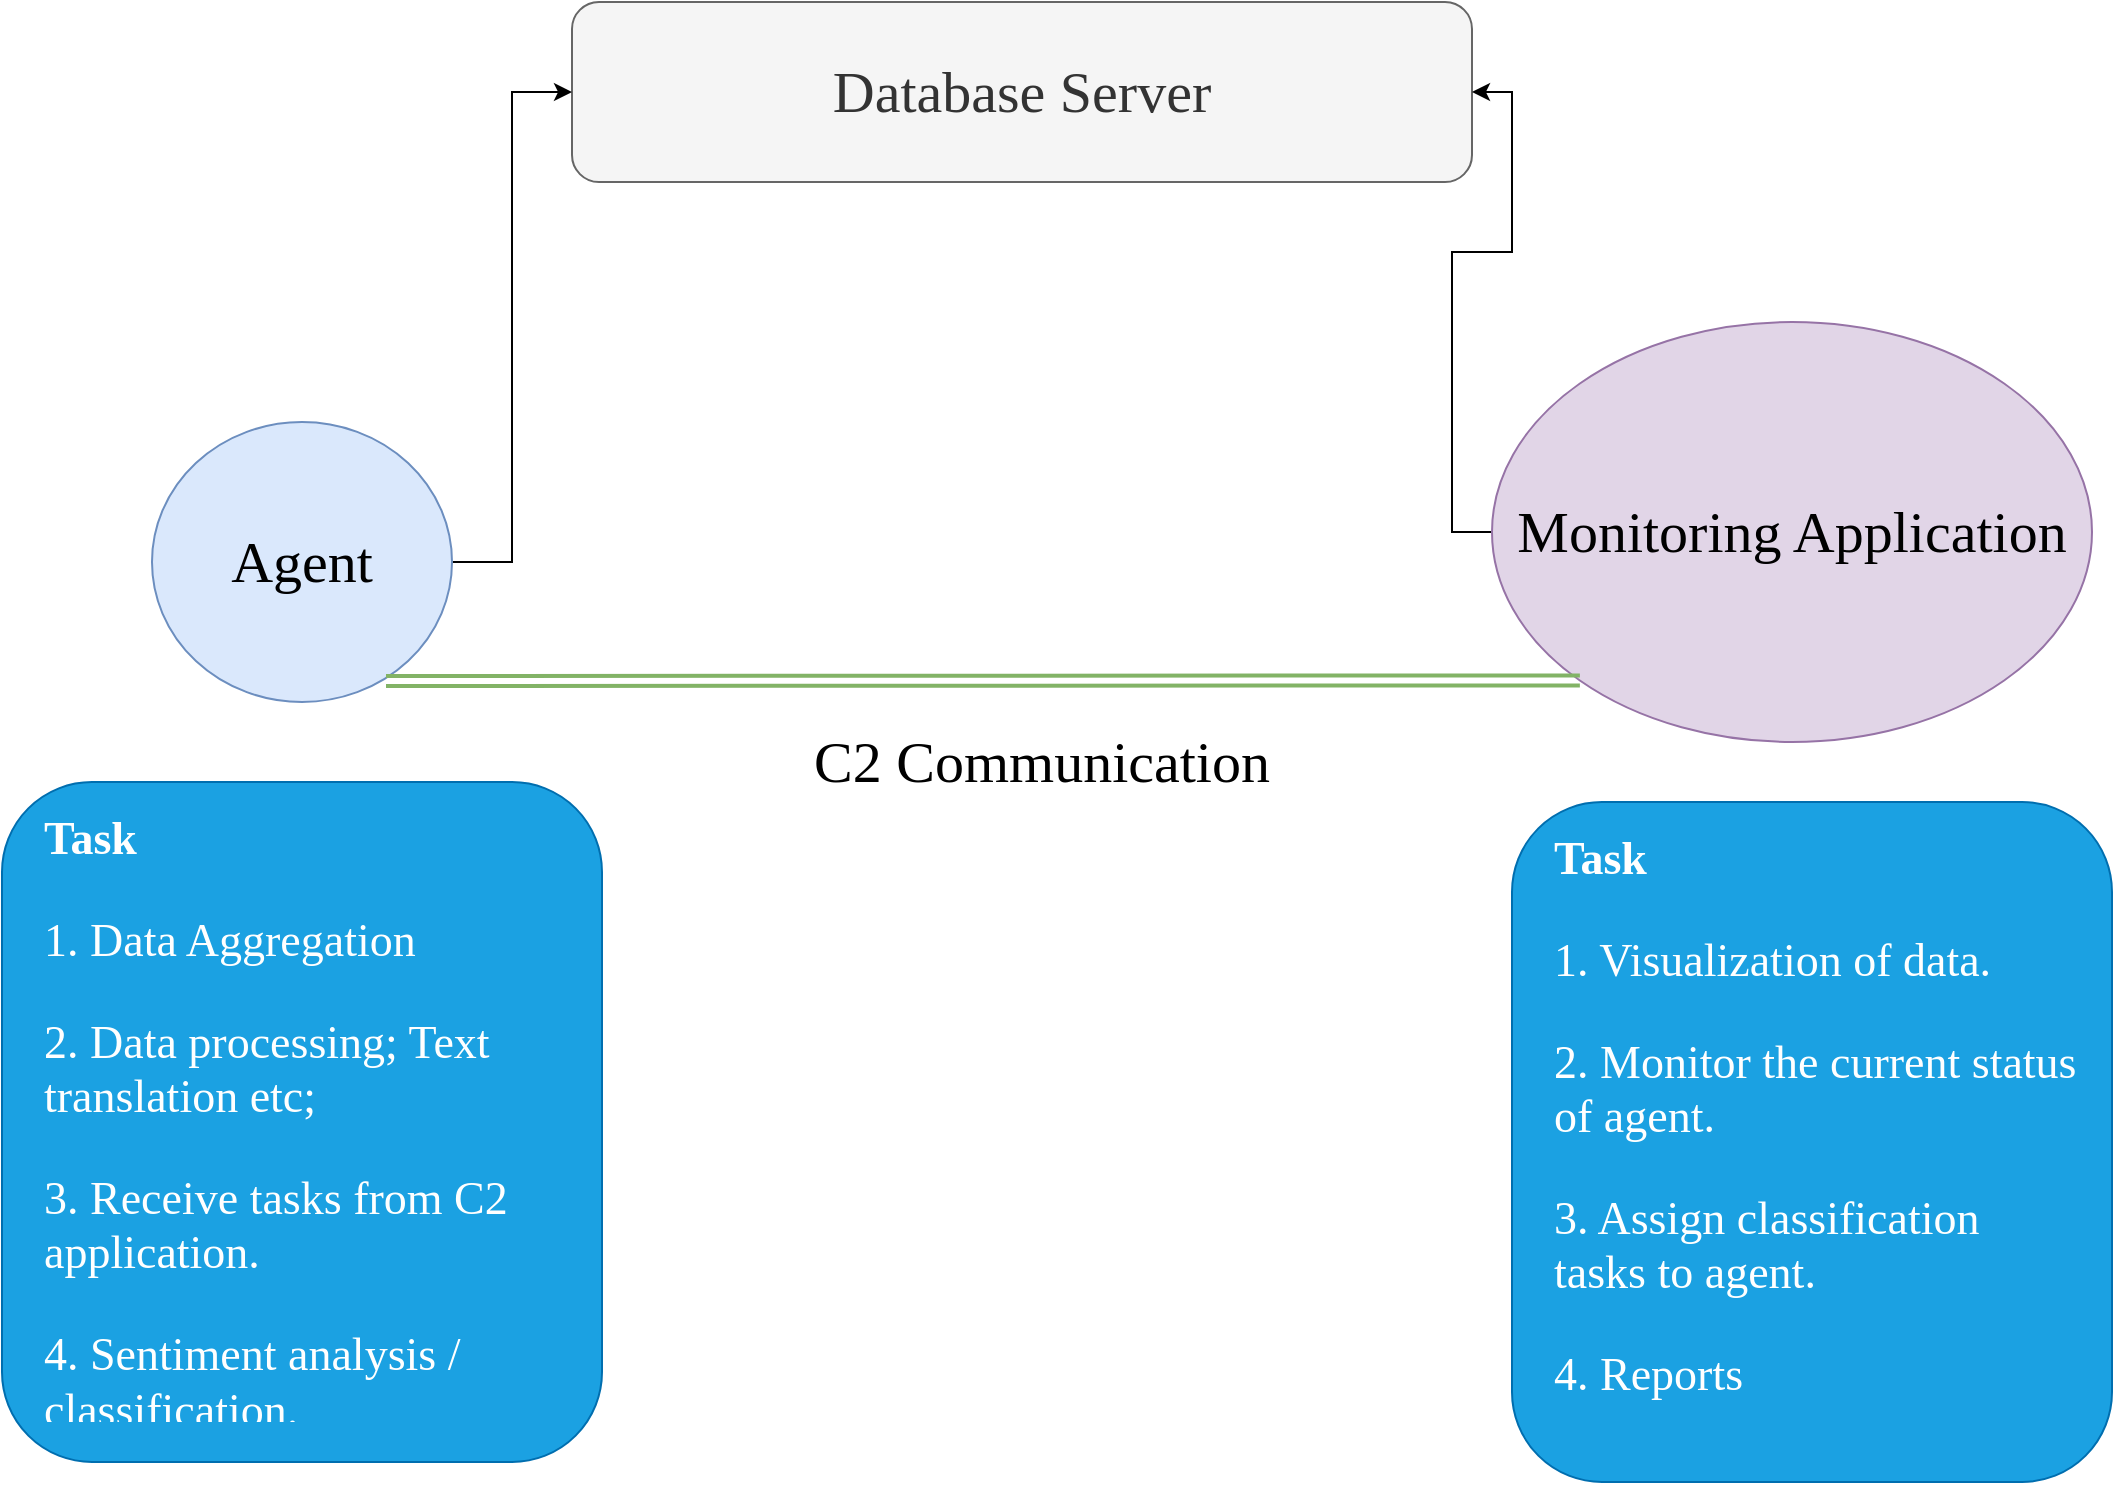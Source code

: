 <mxfile version="13.0.3" type="device" pages="3"><diagram id="vCEDg4k368DJNewDiZhZ" name="framework"><mxGraphModel dx="1383" dy="1038" grid="1" gridSize="10" guides="1" tooltips="1" connect="1" arrows="1" fold="1" page="1" pageScale="1" pageWidth="1169" pageHeight="827" math="0" shadow="0"><root><mxCell id="aof6SGgHEfZGdCAhFrrq-0"/><mxCell id="aof6SGgHEfZGdCAhFrrq-1" parent="aof6SGgHEfZGdCAhFrrq-0"/><mxCell id="aof6SGgHEfZGdCAhFrrq-2" value="Database Server" style="rounded=1;whiteSpace=wrap;html=1;fontFamily=Comic Sans MS;fontSize=29;fillColor=#f5f5f5;strokeColor=#666666;fontColor=#333333;" vertex="1" parent="aof6SGgHEfZGdCAhFrrq-1"><mxGeometry x="330" y="70" width="450" height="90" as="geometry"/></mxCell><mxCell id="aof6SGgHEfZGdCAhFrrq-6" style="edgeStyle=orthogonalEdgeStyle;rounded=0;orthogonalLoop=1;jettySize=auto;html=1;entryX=0;entryY=0.5;entryDx=0;entryDy=0;fontFamily=Comic Sans MS;fontSize=29;" edge="1" parent="aof6SGgHEfZGdCAhFrrq-1" source="aof6SGgHEfZGdCAhFrrq-3" target="aof6SGgHEfZGdCAhFrrq-2"><mxGeometry relative="1" as="geometry"/></mxCell><mxCell id="aof6SGgHEfZGdCAhFrrq-3" value="Agent" style="ellipse;whiteSpace=wrap;html=1;fontFamily=Comic Sans MS;fontSize=29;fillColor=#dae8fc;strokeColor=#6c8ebf;" vertex="1" parent="aof6SGgHEfZGdCAhFrrq-1"><mxGeometry x="120" y="280" width="150" height="140" as="geometry"/></mxCell><mxCell id="aof6SGgHEfZGdCAhFrrq-8" style="edgeStyle=orthogonalEdgeStyle;rounded=0;orthogonalLoop=1;jettySize=auto;html=1;entryX=1;entryY=0.5;entryDx=0;entryDy=0;fontFamily=Comic Sans MS;fontSize=29;" edge="1" parent="aof6SGgHEfZGdCAhFrrq-1" source="aof6SGgHEfZGdCAhFrrq-5" target="aof6SGgHEfZGdCAhFrrq-2"><mxGeometry relative="1" as="geometry"/></mxCell><mxCell id="aof6SGgHEfZGdCAhFrrq-5" value="Monitoring Application" style="ellipse;whiteSpace=wrap;html=1;fontFamily=Comic Sans MS;fontSize=29;fillColor=#e1d5e7;strokeColor=#9673a6;" vertex="1" parent="aof6SGgHEfZGdCAhFrrq-1"><mxGeometry x="790" y="230" width="300" height="210" as="geometry"/></mxCell><mxCell id="aof6SGgHEfZGdCAhFrrq-9" value="" style="shape=link;html=1;fontFamily=Comic Sans MS;fontSize=29;entryX=0;entryY=1;entryDx=0;entryDy=0;exitX=0.78;exitY=0.925;exitDx=0;exitDy=0;exitPerimeter=0;fillColor=#d5e8d4;strokeColor=#82b366;strokeWidth=2;" edge="1" parent="aof6SGgHEfZGdCAhFrrq-1" source="aof6SGgHEfZGdCAhFrrq-3" target="aof6SGgHEfZGdCAhFrrq-5"><mxGeometry width="50" height="50" relative="1" as="geometry"><mxPoint x="510" y="450" as="sourcePoint"/><mxPoint x="560" y="400" as="targetPoint"/></mxGeometry></mxCell><mxCell id="aof6SGgHEfZGdCAhFrrq-10" value="C2 Communication" style="text;html=1;strokeColor=none;fillColor=none;align=center;verticalAlign=middle;whiteSpace=wrap;rounded=0;fontFamily=Comic Sans MS;fontSize=29;" vertex="1" parent="aof6SGgHEfZGdCAhFrrq-1"><mxGeometry x="390" y="420" width="350" height="60" as="geometry"/></mxCell><mxCell id="aof6SGgHEfZGdCAhFrrq-11" value="" style="rounded=1;whiteSpace=wrap;html=1;fontFamily=Comic Sans MS;fontSize=29;fillColor=#1ba1e2;strokeColor=#006EAF;fontColor=#FFFFFF;" vertex="1" parent="aof6SGgHEfZGdCAhFrrq-1"><mxGeometry x="45" y="460" width="300" height="340" as="geometry"/></mxCell><mxCell id="aof6SGgHEfZGdCAhFrrq-12" value="&lt;h1 style=&quot;font-size: 23px&quot;&gt;&lt;font color=&quot;#ffffff&quot;&gt;Task&lt;/font&gt;&lt;/h1&gt;&lt;p style=&quot;font-size: 23px&quot;&gt;&lt;font color=&quot;#ffffff&quot;&gt;1. Data Aggregation&lt;/font&gt;&lt;/p&gt;&lt;p style=&quot;font-size: 23px&quot;&gt;&lt;font color=&quot;#ffffff&quot;&gt;2. Data processing; Text translation etc;&lt;/font&gt;&lt;/p&gt;&lt;p style=&quot;font-size: 23px&quot;&gt;&lt;font color=&quot;#ffffff&quot;&gt;3. Receive tasks from C2 application.&lt;/font&gt;&lt;/p&gt;&lt;p style=&quot;font-size: 23px&quot;&gt;&lt;font color=&quot;#ffffff&quot;&gt;4. Sentiment analysis / classification.&lt;/font&gt;&lt;/p&gt;" style="text;html=1;strokeColor=none;fillColor=none;spacing=5;spacingTop=-20;whiteSpace=wrap;overflow=hidden;rounded=0;fontFamily=Comic Sans MS;fontSize=23;" vertex="1" parent="aof6SGgHEfZGdCAhFrrq-1"><mxGeometry x="61" y="470" width="270" height="310" as="geometry"/></mxCell><mxCell id="aof6SGgHEfZGdCAhFrrq-13" value="" style="rounded=1;whiteSpace=wrap;html=1;fontFamily=Comic Sans MS;fontSize=29;fillColor=#1ba1e2;strokeColor=#006EAF;fontColor=#FFFFFF;" vertex="1" parent="aof6SGgHEfZGdCAhFrrq-1"><mxGeometry x="800" y="470" width="300" height="340" as="geometry"/></mxCell><mxCell id="aof6SGgHEfZGdCAhFrrq-14" value="&lt;h1 style=&quot;font-size: 23px&quot;&gt;&lt;font color=&quot;#ffffff&quot;&gt;Task&lt;/font&gt;&lt;/h1&gt;&lt;p style=&quot;font-size: 23px&quot;&gt;&lt;font color=&quot;#ffffff&quot;&gt;1. Visualization of data.&lt;/font&gt;&lt;/p&gt;&lt;p style=&quot;font-size: 23px&quot;&gt;&lt;font color=&quot;#ffffff&quot;&gt;2. Monitor the current status of agent.&lt;/font&gt;&lt;/p&gt;&lt;p style=&quot;font-size: 23px&quot;&gt;&lt;font color=&quot;#ffffff&quot;&gt;3. Assign classification tasks to agent.&lt;/font&gt;&lt;/p&gt;&lt;p style=&quot;font-size: 23px&quot;&gt;&lt;font color=&quot;#ffffff&quot;&gt;4. Reports&lt;/font&gt;&lt;/p&gt;" style="text;html=1;strokeColor=none;fillColor=none;spacing=5;spacingTop=-20;whiteSpace=wrap;overflow=hidden;rounded=0;fontFamily=Comic Sans MS;fontSize=23;" vertex="1" parent="aof6SGgHEfZGdCAhFrrq-1"><mxGeometry x="816" y="480" width="270" height="310" as="geometry"/></mxCell></root></mxGraphModel></diagram><diagram id="W6Kh86kT8jqqTjXWkQpb" name="core"><mxGraphModel dx="1383" dy="1038" grid="1" gridSize="10" guides="1" tooltips="1" connect="1" arrows="1" fold="1" page="1" pageScale="1" pageWidth="1169" pageHeight="827" math="0" shadow="0"><root><mxCell id="0"/><mxCell id="1" parent="0"/><mxCell id="naJP3SxlLnnWIVnWB7rl-10" style="edgeStyle=orthogonalEdgeStyle;rounded=0;orthogonalLoop=1;jettySize=auto;html=1;" parent="1" source="naJP3SxlLnnWIVnWB7rl-3" target="naJP3SxlLnnWIVnWB7rl-7" edge="1"><mxGeometry relative="1" as="geometry"/></mxCell><mxCell id="naJP3SxlLnnWIVnWB7rl-3" value="&lt;br&gt;&lt;br&gt;&lt;br&gt;&lt;br&gt;&lt;br&gt;&lt;br&gt;&lt;br&gt;&lt;br&gt;&lt;br&gt;&lt;br&gt;&lt;br&gt;&lt;font style=&quot;font-size: 21px&quot;&gt;Core&lt;/font&gt;" style="ellipse;whiteSpace=wrap;html=1;fillColor=#ffe6cc;strokeColor=#d79b00;" parent="1" vertex="1"><mxGeometry x="140" y="203" width="650" height="290" as="geometry"/></mxCell><mxCell id="naJP3SxlLnnWIVnWB7rl-6" style="edgeStyle=orthogonalEdgeStyle;rounded=0;orthogonalLoop=1;jettySize=auto;html=1;entryX=0.5;entryY=0;entryDx=0;entryDy=0;" parent="1" source="naJP3SxlLnnWIVnWB7rl-1" target="naJP3SxlLnnWIVnWB7rl-5" edge="1"><mxGeometry relative="1" as="geometry"/></mxCell><mxCell id="naJP3SxlLnnWIVnWB7rl-1" value="Data Aggregation" style="rounded=1;whiteSpace=wrap;html=1;fontSize=17;" parent="1" vertex="1"><mxGeometry x="220" y="318" width="120" height="60" as="geometry"/></mxCell><mxCell id="naJP3SxlLnnWIVnWB7rl-2" value="Data Processing" style="rounded=1;whiteSpace=wrap;html=1;fontSize=18;" parent="1" vertex="1"><mxGeometry x="405" y="318" width="120" height="60" as="geometry"/></mxCell><mxCell id="naJP3SxlLnnWIVnWB7rl-4" value="Keywords extraction" style="rounded=1;whiteSpace=wrap;html=1;fontSize=16;" parent="1" vertex="1"><mxGeometry x="590" y="318" width="120" height="60" as="geometry"/></mxCell><mxCell id="naJP3SxlLnnWIVnWB7rl-5" value="Twitter API" style="rounded=1;whiteSpace=wrap;html=1;fontSize=19;" parent="1" vertex="1"><mxGeometry x="50" y="550" width="120" height="60" as="geometry"/></mxCell><mxCell id="naJP3SxlLnnWIVnWB7rl-7" value="" style="aspect=fixed;perimeter=ellipsePerimeter;html=1;align=center;shadow=0;dashed=0;spacingTop=3;image;image=img/lib/active_directory/database_server.svg;" parent="1" vertex="1"><mxGeometry x="424" y="60" width="82" height="100" as="geometry"/></mxCell><mxCell id="naJP3SxlLnnWIVnWB7rl-11" value="Database Server" style="text;html=1;strokeColor=none;fillColor=none;align=center;verticalAlign=middle;whiteSpace=wrap;rounded=0;fontSize=19;" parent="1" vertex="1"><mxGeometry x="506" y="100" width="174" height="50" as="geometry"/></mxCell></root></mxGraphModel></diagram><diagram id="zJwbW9vMFG1dTA6tF0Gq" name="Twitter API"><mxGraphModel dx="1383" dy="1038" grid="1" gridSize="10" guides="1" tooltips="1" connect="1" arrows="1" fold="1" page="1" pageScale="1" pageWidth="1169" pageHeight="827" math="0" shadow="0"><root><mxCell id="NB07j_ETVAyraM1RiUpq-0"/><mxCell id="NB07j_ETVAyraM1RiUpq-1" parent="NB07j_ETVAyraM1RiUpq-0"/><mxCell id="NB07j_ETVAyraM1RiUpq-4" style="edgeStyle=orthogonalEdgeStyle;rounded=0;orthogonalLoop=1;jettySize=auto;html=1;entryX=0.5;entryY=0;entryDx=0;entryDy=0;fontSize=12;" parent="NB07j_ETVAyraM1RiUpq-1" source="NB07j_ETVAyraM1RiUpq-2" target="NB07j_ETVAyraM1RiUpq-3" edge="1"><mxGeometry relative="1" as="geometry"/></mxCell><mxCell id="NB07j_ETVAyraM1RiUpq-10" style="edgeStyle=orthogonalEdgeStyle;rounded=0;orthogonalLoop=1;jettySize=auto;html=1;exitX=0;exitY=1;exitDx=0;exitDy=0;fontSize=18;" parent="NB07j_ETVAyraM1RiUpq-1" source="NB07j_ETVAyraM1RiUpq-2" target="NB07j_ETVAyraM1RiUpq-6" edge="1"><mxGeometry relative="1" as="geometry"/></mxCell><mxCell id="NB07j_ETVAyraM1RiUpq-11" style="edgeStyle=orthogonalEdgeStyle;rounded=0;orthogonalLoop=1;jettySize=auto;html=1;fontSize=18;" parent="NB07j_ETVAyraM1RiUpq-1" source="NB07j_ETVAyraM1RiUpq-2" target="NB07j_ETVAyraM1RiUpq-8" edge="1"><mxGeometry relative="1" as="geometry"/></mxCell><mxCell id="NB07j_ETVAyraM1RiUpq-12" style="edgeStyle=orthogonalEdgeStyle;rounded=0;orthogonalLoop=1;jettySize=auto;html=1;exitX=1;exitY=1;exitDx=0;exitDy=0;entryX=0.5;entryY=0;entryDx=0;entryDy=0;fontSize=18;" parent="NB07j_ETVAyraM1RiUpq-1" source="NB07j_ETVAyraM1RiUpq-2" target="NB07j_ETVAyraM1RiUpq-9" edge="1"><mxGeometry relative="1" as="geometry"/></mxCell><mxCell id="NB07j_ETVAyraM1RiUpq-2" value="&lt;b&gt;&lt;font style=&quot;font-size: 20px&quot;&gt;Twitter Search API&lt;/font&gt;&lt;/b&gt;" style="ellipse;whiteSpace=wrap;html=1;fontSize=12;fillColor=#f5f5f5;strokeColor=#666666;fontColor=#333333;" parent="NB07j_ETVAyraM1RiUpq-1" vertex="1"><mxGeometry x="328.47" y="50" width="510" height="240" as="geometry"/></mxCell><mxCell id="NB07j_ETVAyraM1RiUpq-3" value="Keywords-based search" style="rounded=1;whiteSpace=wrap;html=1;fontSize=18;fillColor=#f5f5f5;strokeColor=#666666;fontColor=#333333;" parent="NB07j_ETVAyraM1RiUpq-1" vertex="1"><mxGeometry x="40" y="440" width="250" height="90" as="geometry"/></mxCell><mxCell id="NB07j_ETVAyraM1RiUpq-6" value="Date" style="rounded=1;whiteSpace=wrap;html=1;fontSize=18;fillColor=#dae8fc;strokeColor=#6c8ebf;" parent="NB07j_ETVAyraM1RiUpq-1" vertex="1"><mxGeometry x="328.47" y="440" width="130" height="90" as="geometry"/></mxCell><mxCell id="NB07j_ETVAyraM1RiUpq-8" value="Geocode" style="rounded=1;whiteSpace=wrap;html=1;fontSize=18;fillColor=#d5e8d4;strokeColor=#82b366;" parent="NB07j_ETVAyraM1RiUpq-1" vertex="1"><mxGeometry x="500" y="440" width="130" height="90" as="geometry"/></mxCell><mxCell id="NB07j_ETVAyraM1RiUpq-9" value="Result Type&lt;br&gt;(Mixed, Recent, Popular)" style="rounded=1;whiteSpace=wrap;html=1;fontSize=18;fillColor=#ffe6cc;strokeColor=#d79b00;" parent="NB07j_ETVAyraM1RiUpq-1" vertex="1"><mxGeometry x="660" y="440" width="220" height="90" as="geometry"/></mxCell><mxCell id="NB07j_ETVAyraM1RiUpq-14" style="edgeStyle=orthogonalEdgeStyle;rounded=0;orthogonalLoop=1;jettySize=auto;html=1;entryX=0;entryY=0.5;entryDx=0;entryDy=0;fontSize=18;" parent="NB07j_ETVAyraM1RiUpq-1" source="NB07j_ETVAyraM1RiUpq-13" target="NB07j_ETVAyraM1RiUpq-2" edge="1"><mxGeometry relative="1" as="geometry"/></mxCell><mxCell id="NB07j_ETVAyraM1RiUpq-13" value="trends-based search" style="rounded=1;whiteSpace=wrap;html=1;fontSize=18;fillColor=#f8cecc;strokeColor=#b85450;" parent="NB07j_ETVAyraM1RiUpq-1" vertex="1"><mxGeometry x="40" y="580" width="250" height="90" as="geometry"/></mxCell></root></mxGraphModel></diagram></mxfile>